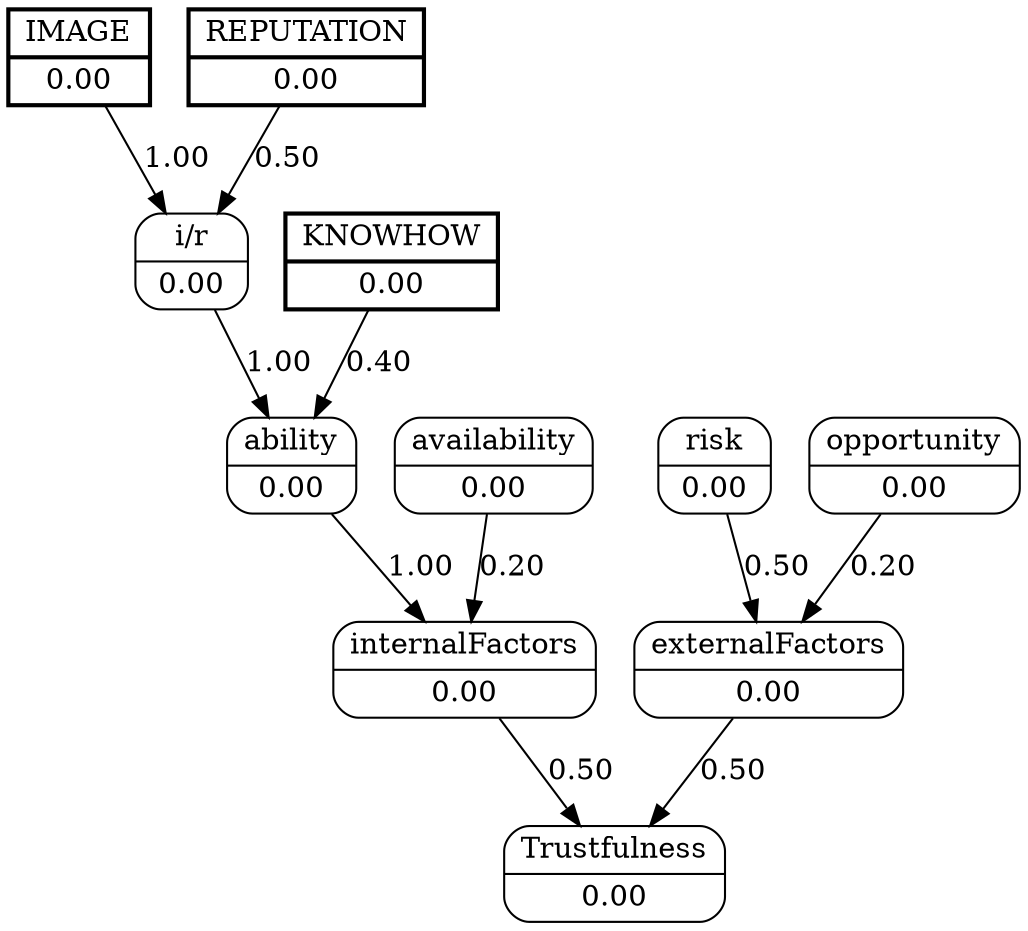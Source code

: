 digraph FCM_net{
	node [shape=record, style=rounded]
	0 [label="{IMAGE | 0.00}", style=bold, penwidth=2, peripheries=2];
	1 [label="{REPUTATION | 0.00}", style=bold, penwidth=2, peripheries=2];
	2 [label="{KNOWHOW | 0.00}", style=bold, penwidth=2, peripheries=2];
	0 [label="{IMAGE | 0.00}"];
	3 [label="{i/r | 0.00}"];
	4 [label="{ability | 0.00}"];
	5 [label="{availability | 0.00}"];
	6 [label="{internalFactors | 0.00}"];
	7 [label="{risk | 0.00}"];
	8 [label="{opportunity | 0.00}"];
	9 [label="{externalFactors | 0.00}"];
	10 [label="{Trustfulness | 0.00}"];
	0 -> 3 [label = "1.00"];
	1 -> 3 [label = "0.50"];
	3 -> 4 [label = "1.00"];
	2 -> 4 [label = "0.40"];
	4 -> 6 [label = "1.00"];
	5 -> 6 [label = "0.20"];
	6 -> 10 [label = "0.50"];
	7 -> 9 [label = "0.50"];
	8 -> 9 [label = "0.20"];
	9 -> 10 [label = "0.50"];
}